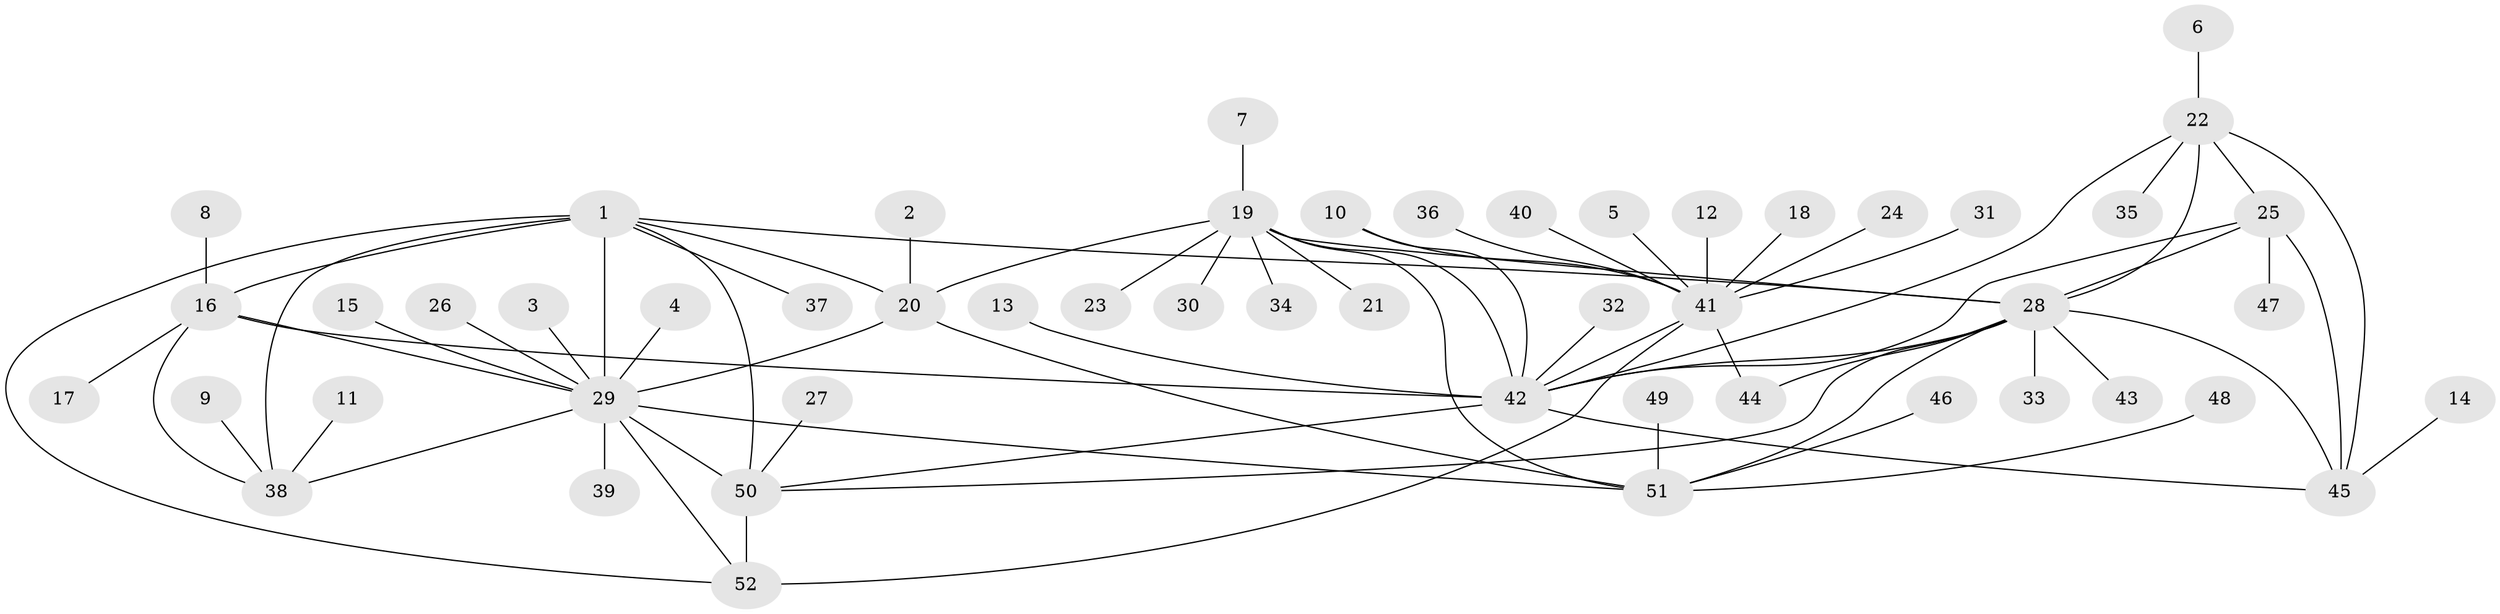 // original degree distribution, {9: 0.019801980198019802, 5: 0.039603960396039604, 6: 0.039603960396039604, 7: 0.039603960396039604, 10: 0.0297029702970297, 8: 0.039603960396039604, 4: 0.039603960396039604, 11: 0.009900990099009901, 12: 0.009900990099009901, 2: 0.1485148514851485, 1: 0.5643564356435643, 3: 0.019801980198019802}
// Generated by graph-tools (version 1.1) at 2025/50/03/09/25 03:50:29]
// undirected, 52 vertices, 75 edges
graph export_dot {
graph [start="1"]
  node [color=gray90,style=filled];
  1;
  2;
  3;
  4;
  5;
  6;
  7;
  8;
  9;
  10;
  11;
  12;
  13;
  14;
  15;
  16;
  17;
  18;
  19;
  20;
  21;
  22;
  23;
  24;
  25;
  26;
  27;
  28;
  29;
  30;
  31;
  32;
  33;
  34;
  35;
  36;
  37;
  38;
  39;
  40;
  41;
  42;
  43;
  44;
  45;
  46;
  47;
  48;
  49;
  50;
  51;
  52;
  1 -- 16 [weight=2.0];
  1 -- 20 [weight=1.0];
  1 -- 28 [weight=1.0];
  1 -- 29 [weight=3.0];
  1 -- 37 [weight=1.0];
  1 -- 38 [weight=2.0];
  1 -- 50 [weight=2.0];
  1 -- 52 [weight=1.0];
  2 -- 20 [weight=1.0];
  3 -- 29 [weight=1.0];
  4 -- 29 [weight=1.0];
  5 -- 41 [weight=1.0];
  6 -- 22 [weight=1.0];
  7 -- 19 [weight=1.0];
  8 -- 16 [weight=1.0];
  9 -- 38 [weight=1.0];
  10 -- 41 [weight=3.0];
  10 -- 42 [weight=1.0];
  11 -- 38 [weight=1.0];
  12 -- 41 [weight=1.0];
  13 -- 42 [weight=1.0];
  14 -- 45 [weight=1.0];
  15 -- 29 [weight=1.0];
  16 -- 17 [weight=1.0];
  16 -- 29 [weight=1.0];
  16 -- 38 [weight=1.0];
  16 -- 42 [weight=1.0];
  18 -- 41 [weight=1.0];
  19 -- 20 [weight=3.0];
  19 -- 21 [weight=1.0];
  19 -- 23 [weight=1.0];
  19 -- 28 [weight=1.0];
  19 -- 30 [weight=1.0];
  19 -- 34 [weight=1.0];
  19 -- 42 [weight=1.0];
  19 -- 51 [weight=3.0];
  20 -- 29 [weight=1.0];
  20 -- 51 [weight=1.0];
  22 -- 25 [weight=1.0];
  22 -- 28 [weight=1.0];
  22 -- 35 [weight=1.0];
  22 -- 42 [weight=1.0];
  22 -- 45 [weight=1.0];
  24 -- 41 [weight=1.0];
  25 -- 28 [weight=1.0];
  25 -- 42 [weight=1.0];
  25 -- 45 [weight=1.0];
  25 -- 47 [weight=1.0];
  26 -- 29 [weight=1.0];
  27 -- 50 [weight=1.0];
  28 -- 33 [weight=1.0];
  28 -- 42 [weight=1.0];
  28 -- 43 [weight=1.0];
  28 -- 44 [weight=1.0];
  28 -- 45 [weight=1.0];
  28 -- 50 [weight=2.0];
  28 -- 51 [weight=1.0];
  29 -- 38 [weight=1.0];
  29 -- 39 [weight=1.0];
  29 -- 50 [weight=2.0];
  29 -- 51 [weight=1.0];
  29 -- 52 [weight=1.0];
  31 -- 41 [weight=1.0];
  32 -- 42 [weight=1.0];
  36 -- 41 [weight=1.0];
  40 -- 41 [weight=1.0];
  41 -- 42 [weight=3.0];
  41 -- 44 [weight=1.0];
  41 -- 52 [weight=1.0];
  42 -- 45 [weight=1.0];
  42 -- 50 [weight=1.0];
  46 -- 51 [weight=1.0];
  48 -- 51 [weight=1.0];
  49 -- 51 [weight=1.0];
  50 -- 52 [weight=2.0];
}
